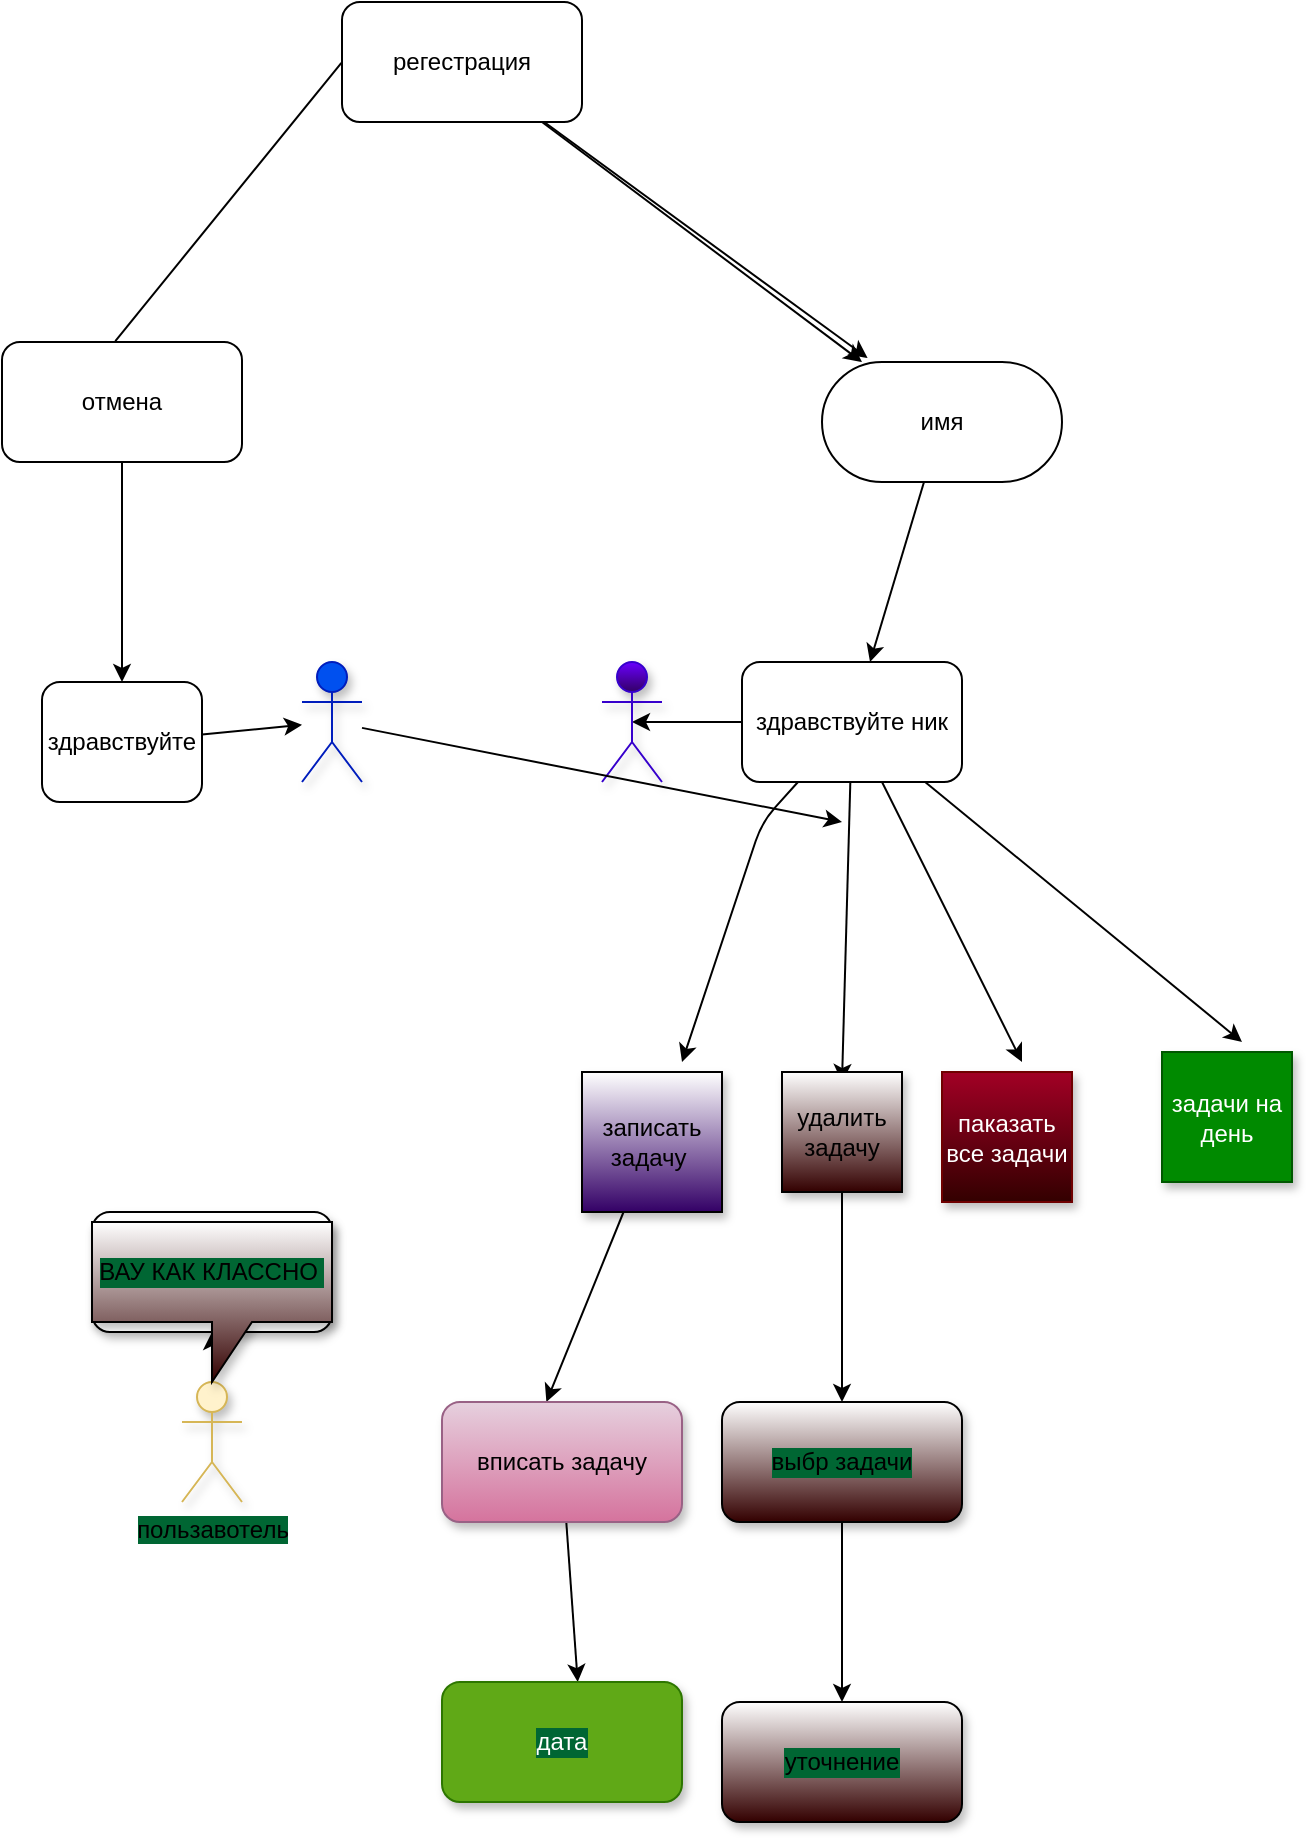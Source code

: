 <mxfile>
    <diagram id="HfTmLqVFenj7waQnPsbv" name="Страница 1">
        <mxGraphModel dx="543" dy="495" grid="1" gridSize="10" guides="1" tooltips="1" connect="1" arrows="1" fold="1" page="1" pageScale="1" pageWidth="827" pageHeight="1169" math="0" shadow="0">
            <root>
                <mxCell id="0"/>
                <mxCell id="1" parent="0"/>
                <mxCell id="14" style="edgeStyle=none;html=1;" edge="1" parent="1" source="13" target="15">
                    <mxGeometry relative="1" as="geometry">
                        <mxPoint x="150" y="210" as="targetPoint"/>
                    </mxGeometry>
                </mxCell>
                <mxCell id="27" style="edgeStyle=none;html=1;entryX=0.19;entryY=-0.033;entryDx=0;entryDy=0;entryPerimeter=0;" edge="1" parent="1" source="13" target="15">
                    <mxGeometry relative="1" as="geometry"/>
                </mxCell>
                <mxCell id="13" value="регестрация" style="rounded=1;whiteSpace=wrap;html=1;" vertex="1" parent="1">
                    <mxGeometry x="190" y="50" width="120" height="60" as="geometry"/>
                </mxCell>
                <mxCell id="24" style="edgeStyle=none;html=1;" edge="1" parent="1" source="15" target="23">
                    <mxGeometry relative="1" as="geometry"/>
                </mxCell>
                <mxCell id="15" value="имя" style="rounded=1;whiteSpace=wrap;html=1;arcSize=50;" vertex="1" parent="1">
                    <mxGeometry x="430" y="230" width="120" height="60" as="geometry"/>
                </mxCell>
                <mxCell id="21" value="" style="shape=flexArrow;endArrow=classic;html=1;width=0;endSize=8.3;exitX=0;exitY=0.5;exitDx=0;exitDy=0;" edge="1" parent="1" source="13">
                    <mxGeometry width="50" height="50" relative="1" as="geometry">
                        <mxPoint x="60" y="90" as="sourcePoint"/>
                        <mxPoint x="60" y="240" as="targetPoint"/>
                    </mxGeometry>
                </mxCell>
                <mxCell id="25" style="edgeStyle=none;html=1;" edge="1" parent="1" source="22" target="26">
                    <mxGeometry relative="1" as="geometry">
                        <mxPoint x="60" y="390" as="targetPoint"/>
                    </mxGeometry>
                </mxCell>
                <mxCell id="22" value="отмена" style="rounded=1;whiteSpace=wrap;html=1;" vertex="1" parent="1">
                    <mxGeometry x="20" y="220" width="120" height="60" as="geometry"/>
                </mxCell>
                <mxCell id="31" style="edgeStyle=none;html=1;entryX=0.5;entryY=0.5;entryDx=0;entryDy=0;entryPerimeter=0;" edge="1" parent="1" source="23" target="28">
                    <mxGeometry relative="1" as="geometry"/>
                </mxCell>
                <mxCell id="32" style="edgeStyle=none;html=1;" edge="1" parent="1" source="23">
                    <mxGeometry relative="1" as="geometry">
                        <mxPoint x="440" y="590" as="targetPoint"/>
                    </mxGeometry>
                </mxCell>
                <mxCell id="33" style="edgeStyle=none;html=1;" edge="1" parent="1" source="23">
                    <mxGeometry relative="1" as="geometry">
                        <mxPoint x="360" y="580" as="targetPoint"/>
                        <Array as="points">
                            <mxPoint x="400" y="460"/>
                        </Array>
                    </mxGeometry>
                </mxCell>
                <mxCell id="34" style="edgeStyle=none;html=1;" edge="1" parent="1" source="23">
                    <mxGeometry relative="1" as="geometry">
                        <mxPoint x="530" y="580" as="targetPoint"/>
                    </mxGeometry>
                </mxCell>
                <mxCell id="39" style="edgeStyle=none;html=1;" edge="1" parent="1" source="23">
                    <mxGeometry relative="1" as="geometry">
                        <mxPoint x="640" y="570" as="targetPoint"/>
                    </mxGeometry>
                </mxCell>
                <mxCell id="23" value="здравствуйте ник" style="rounded=1;whiteSpace=wrap;html=1;" vertex="1" parent="1">
                    <mxGeometry x="390" y="380" width="110" height="60" as="geometry"/>
                </mxCell>
                <mxCell id="30" style="edgeStyle=none;html=1;" edge="1" parent="1" source="26" target="29">
                    <mxGeometry relative="1" as="geometry"/>
                </mxCell>
                <mxCell id="26" value="здравствуйте" style="rounded=1;whiteSpace=wrap;html=1;" vertex="1" parent="1">
                    <mxGeometry x="40" y="390" width="80" height="60" as="geometry"/>
                </mxCell>
                <mxCell id="28" value="регестрация была" style="shape=umlActor;verticalLabelPosition=bottom;verticalAlign=top;html=1;outlineConnect=0;fillColor=#6a00ff;fontColor=#ffffff;strokeColor=#3700CC;gradientColor=#330066;shadow=1;" vertex="1" parent="1">
                    <mxGeometry x="320" y="380" width="30" height="60" as="geometry"/>
                </mxCell>
                <mxCell id="48" style="edgeStyle=none;html=1;" edge="1" parent="1" source="29">
                    <mxGeometry relative="1" as="geometry">
                        <mxPoint x="440" y="460" as="targetPoint"/>
                    </mxGeometry>
                </mxCell>
                <mxCell id="29" value="регестрации не было" style="shape=umlActor;verticalLabelPosition=bottom;verticalAlign=top;html=1;outlineConnect=0;shadow=1;fillColor=#0050ef;fontColor=#ffffff;strokeColor=#001DBC;" vertex="1" parent="1">
                    <mxGeometry x="170" y="380" width="30" height="60" as="geometry"/>
                </mxCell>
                <mxCell id="49" style="edgeStyle=none;html=1;" edge="1" parent="1" source="35">
                    <mxGeometry relative="1" as="geometry">
                        <mxPoint x="292.188" y="750" as="targetPoint"/>
                    </mxGeometry>
                </mxCell>
                <mxCell id="35" value="записать задачу&amp;nbsp;" style="whiteSpace=wrap;html=1;aspect=fixed;shadow=1;gradientColor=#330066;" vertex="1" parent="1">
                    <mxGeometry x="310" y="585" width="70" height="70" as="geometry"/>
                </mxCell>
                <mxCell id="38" value="паказать все задачи" style="whiteSpace=wrap;html=1;aspect=fixed;shadow=1;fillColor=#a20025;fontColor=#ffffff;strokeColor=#6F0000;gradientColor=#330000;" vertex="1" parent="1">
                    <mxGeometry x="490" y="585" width="65" height="65" as="geometry"/>
                </mxCell>
                <mxCell id="52" style="edgeStyle=none;html=1;fontColor=#000000;" edge="1" parent="1" source="40">
                    <mxGeometry relative="1" as="geometry">
                        <mxPoint x="440" y="750" as="targetPoint"/>
                    </mxGeometry>
                </mxCell>
                <mxCell id="40" value="удалить задачу" style="whiteSpace=wrap;html=1;aspect=fixed;shadow=1;gradientColor=#330000;" vertex="1" parent="1">
                    <mxGeometry x="410" y="585" width="60" height="60" as="geometry"/>
                </mxCell>
                <mxCell id="41" value="задачи на день" style="whiteSpace=wrap;html=1;aspect=fixed;shadow=1;fillColor=#008a00;fontColor=#ffffff;strokeColor=#005700;" vertex="1" parent="1">
                    <mxGeometry x="600" y="575" width="65" height="65" as="geometry"/>
                </mxCell>
                <mxCell id="53" style="edgeStyle=none;html=1;fontColor=#000000;" edge="1" parent="1" source="51">
                    <mxGeometry relative="1" as="geometry">
                        <mxPoint x="307.857" y="890" as="targetPoint"/>
                    </mxGeometry>
                </mxCell>
                <mxCell id="51" value="вписать задачу" style="rounded=1;whiteSpace=wrap;html=1;shadow=1;gradientColor=#d5739d;fillColor=#e6d0de;strokeColor=#996185;" vertex="1" parent="1">
                    <mxGeometry x="240" y="750" width="120" height="60" as="geometry"/>
                </mxCell>
                <mxCell id="55" value="дата" style="rounded=1;whiteSpace=wrap;html=1;shadow=1;labelBackgroundColor=#006633;fontColor=#ffffff;fillColor=#60a917;strokeColor=#2D7600;" vertex="1" parent="1">
                    <mxGeometry x="240" y="890" width="120" height="60" as="geometry"/>
                </mxCell>
                <mxCell id="57" style="edgeStyle=none;html=1;fontColor=#000000;" edge="1" parent="1" source="56" target="58">
                    <mxGeometry relative="1" as="geometry">
                        <mxPoint x="440" y="890" as="targetPoint"/>
                    </mxGeometry>
                </mxCell>
                <mxCell id="56" value="выбр задачи" style="rounded=1;whiteSpace=wrap;html=1;shadow=1;labelBackgroundColor=#006633;fontColor=#000000;gradientColor=#330000;" vertex="1" parent="1">
                    <mxGeometry x="380" y="750" width="120" height="60" as="geometry"/>
                </mxCell>
                <mxCell id="58" value="уточнение" style="rounded=1;whiteSpace=wrap;html=1;shadow=1;labelBackgroundColor=#006633;fontColor=#000000;gradientColor=#330000;" vertex="1" parent="1">
                    <mxGeometry x="380" y="900" width="120" height="60" as="geometry"/>
                </mxCell>
                <mxCell id="64" style="edgeStyle=none;html=1;fontColor=#000000;" edge="1" parent="1" source="63" target="65">
                    <mxGeometry relative="1" as="geometry">
                        <mxPoint x="125" y="710" as="targetPoint"/>
                    </mxGeometry>
                </mxCell>
                <mxCell id="63" value="пользавотель" style="shape=umlActor;verticalLabelPosition=bottom;verticalAlign=top;html=1;outlineConnect=0;shadow=1;labelBackgroundColor=#006633;fillColor=#fff2cc;strokeColor=#d6b656;" vertex="1" parent="1">
                    <mxGeometry x="110" y="740" width="30" height="60" as="geometry"/>
                </mxCell>
                <mxCell id="65" value="ВАУ КАК КЛАССНО" style="rounded=1;whiteSpace=wrap;html=1;shadow=1;labelBackgroundColor=#006633;" vertex="1" parent="1">
                    <mxGeometry x="65" y="655" width="120" height="60" as="geometry"/>
                </mxCell>
                <mxCell id="66" value="ВАУ КАК КЛАССНО&amp;nbsp;" style="shape=callout;whiteSpace=wrap;html=1;perimeter=calloutPerimeter;shadow=1;labelBackgroundColor=#006633;fontColor=#000000;gradientColor=#330000;" vertex="1" parent="1">
                    <mxGeometry x="65" y="660" width="120" height="80" as="geometry"/>
                </mxCell>
            </root>
        </mxGraphModel>
    </diagram>
</mxfile>